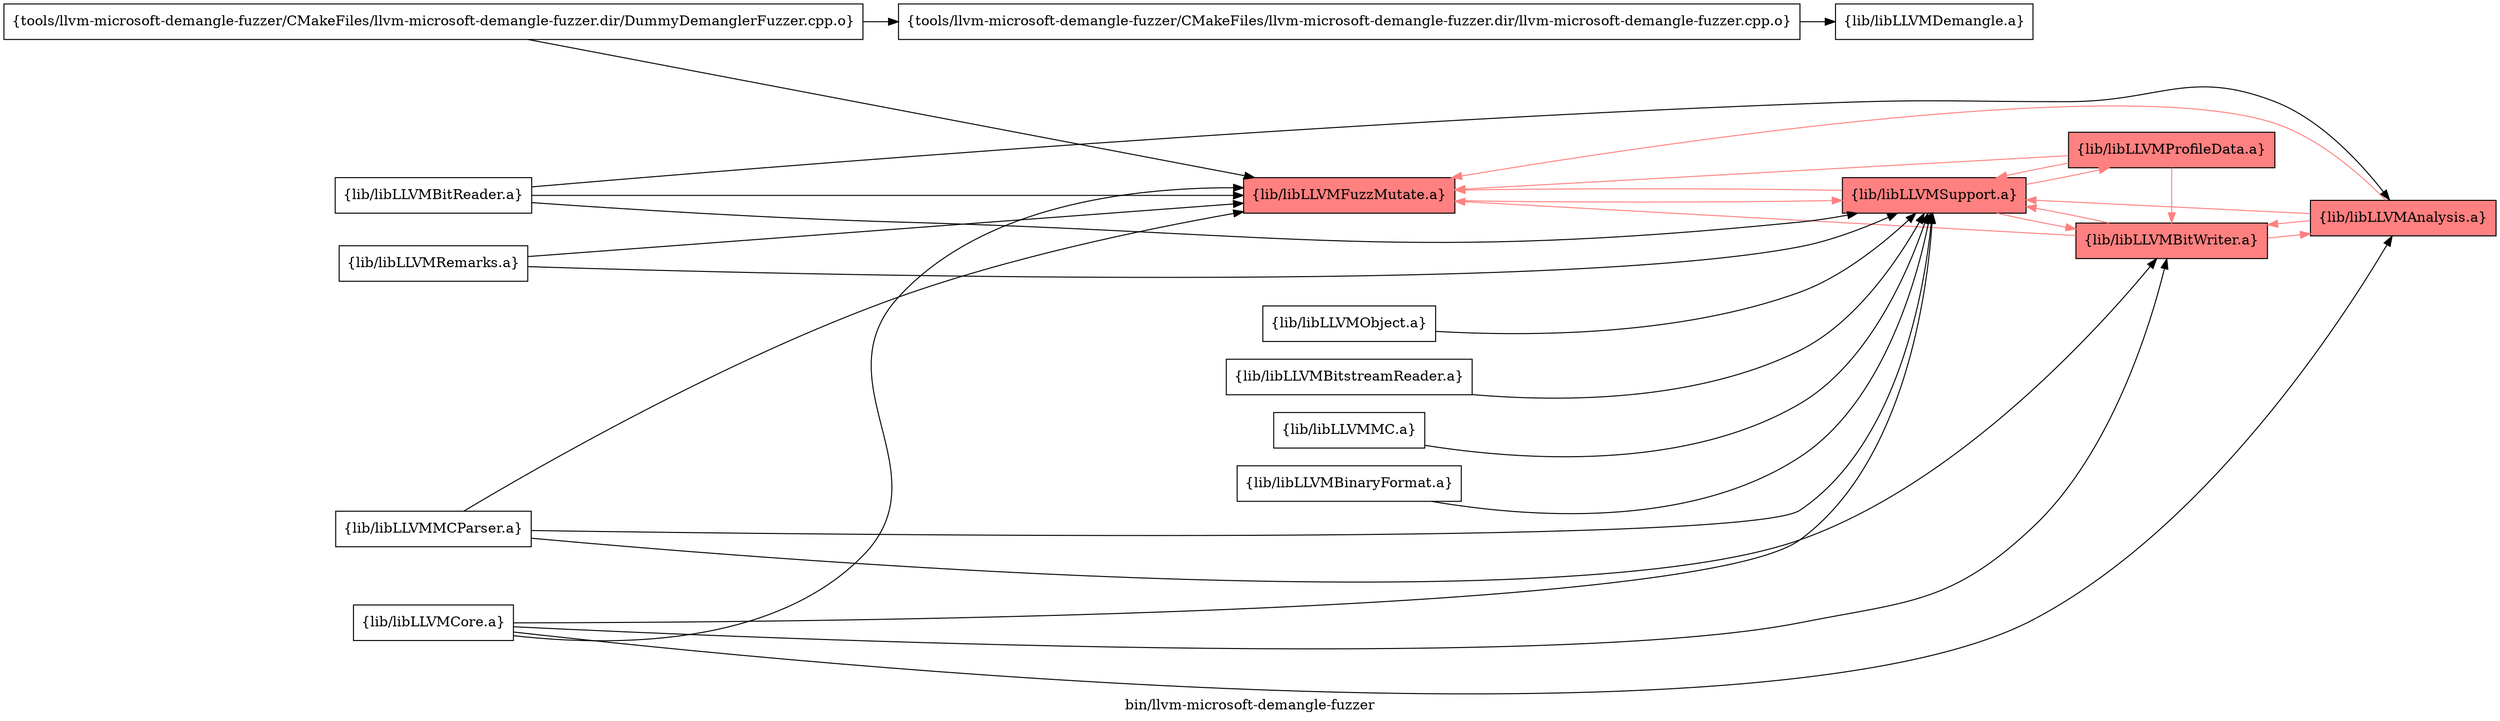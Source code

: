 digraph "bin/llvm-microsoft-demangle-fuzzer" {
	label="bin/llvm-microsoft-demangle-fuzzer";
	rankdir="LR"
	{ rank=same; Node0x555f9b2362f8;  }
	{ rank=same; Node0x555f9b2367a8; Node0x555f9b231f78;  }
	{ rank=same; Node0x555f9b232478; Node0x555f9b2344f8;  }
	{ rank=same; Node0x555f9b2349f8; Node0x555f9b235b78;  }

	Node0x555f9b2362f8 [shape=record,shape=box,group=0,label="{tools/llvm-microsoft-demangle-fuzzer/CMakeFiles/llvm-microsoft-demangle-fuzzer.dir/DummyDemanglerFuzzer.cpp.o}"];
	Node0x555f9b2362f8 -> Node0x555f9b2367a8;
	Node0x555f9b2362f8 -> Node0x555f9b231f78;
	Node0x555f9b2367a8 [shape=record,shape=box,group=0,label="{tools/llvm-microsoft-demangle-fuzzer/CMakeFiles/llvm-microsoft-demangle-fuzzer.dir/llvm-microsoft-demangle-fuzzer.cpp.o}"];
	Node0x555f9b2367a8 -> Node0x555f9b232478;
	Node0x555f9b231f78 [shape=record,shape=box,style=filled,fillcolor="1.000000 0.5 1",group=1,label="{lib/libLLVMFuzzMutate.a}"];
	Node0x555f9b231f78 -> Node0x555f9b2344f8[color="1.000000 0.5 1"];
	Node0x555f9b232478 [shape=record,shape=box,group=0,label="{lib/libLLVMDemangle.a}"];
	Node0x555f9b2344f8 [shape=record,shape=box,style=filled,fillcolor="1.000000 0.5 1",group=1,label="{lib/libLLVMSupport.a}"];
	Node0x555f9b2344f8 -> Node0x555f9b231f78[color="1.000000 0.5 1"];
	Node0x555f9b2344f8 -> Node0x555f9b2349f8[color="1.000000 0.5 1"];
	Node0x555f9b2344f8 -> Node0x555f9b235b78[color="1.000000 0.5 1"];
	Node0x555f9b2349f8 [shape=record,shape=box,style=filled,fillcolor="1.000000 0.5 1",group=1,label="{lib/libLLVMBitWriter.a}"];
	Node0x555f9b2349f8 -> Node0x555f9b231f78[color="1.000000 0.5 1"];
	Node0x555f9b2349f8 -> Node0x555f9b2344f8[color="1.000000 0.5 1"];
	Node0x555f9b2349f8 -> Node0x555f9b233ff8[color="1.000000 0.5 1"];
	Node0x555f9b233ff8 [shape=record,shape=box,style=filled,fillcolor="1.000000 0.5 1",group=1,label="{lib/libLLVMAnalysis.a}"];
	Node0x555f9b233ff8 -> Node0x555f9b2344f8[color="1.000000 0.5 1"];
	Node0x555f9b233ff8 -> Node0x555f9b231f78[color="1.000000 0.5 1"];
	Node0x555f9b233ff8 -> Node0x555f9b2349f8[color="1.000000 0.5 1"];
	Node0x555f9b236f78 [shape=record,shape=box,group=0,label="{lib/libLLVMObject.a}"];
	Node0x555f9b236f78 -> Node0x555f9b2344f8;
	Node0x555f9b237478 [shape=record,shape=box,group=0,label="{lib/libLLVMBitReader.a}"];
	Node0x555f9b237478 -> Node0x555f9b231f78;
	Node0x555f9b237478 -> Node0x555f9b2344f8;
	Node0x555f9b237478 -> Node0x555f9b233ff8;
	Node0x555f9b237978 [shape=record,shape=box,group=0,label="{lib/libLLVMMCParser.a}"];
	Node0x555f9b237978 -> Node0x555f9b231f78;
	Node0x555f9b237978 -> Node0x555f9b2344f8;
	Node0x555f9b237978 -> Node0x555f9b2349f8;
	Node0x555f9b235b78 [shape=record,shape=box,style=filled,fillcolor="1.000000 0.5 1",group=1,label="{lib/libLLVMProfileData.a}"];
	Node0x555f9b235b78 -> Node0x555f9b231f78[color="1.000000 0.5 1"];
	Node0x555f9b235b78 -> Node0x555f9b2344f8[color="1.000000 0.5 1"];
	Node0x555f9b235b78 -> Node0x555f9b2349f8[color="1.000000 0.5 1"];
	Node0x555f9b2357b8 [shape=record,shape=box,group=0,label="{lib/libLLVMCore.a}"];
	Node0x555f9b2357b8 -> Node0x555f9b2344f8;
	Node0x555f9b2357b8 -> Node0x555f9b231f78;
	Node0x555f9b2357b8 -> Node0x555f9b233ff8;
	Node0x555f9b2357b8 -> Node0x555f9b2349f8;
	Node0x555f9b236708 [shape=record,shape=box,group=0,label="{lib/libLLVMRemarks.a}"];
	Node0x555f9b236708 -> Node0x555f9b2344f8;
	Node0x555f9b236708 -> Node0x555f9b231f78;
	Node0x555f9b2361b8 [shape=record,shape=box,group=0,label="{lib/libLLVMBitstreamReader.a}"];
	Node0x555f9b2361b8 -> Node0x555f9b2344f8;
	Node0x555f9b22fd68 [shape=record,shape=box,group=0,label="{lib/libLLVMMC.a}"];
	Node0x555f9b22fd68 -> Node0x555f9b2344f8;
	Node0x555f9b22f3b8 [shape=record,shape=box,group=0,label="{lib/libLLVMBinaryFormat.a}"];
	Node0x555f9b22f3b8 -> Node0x555f9b2344f8;
}
